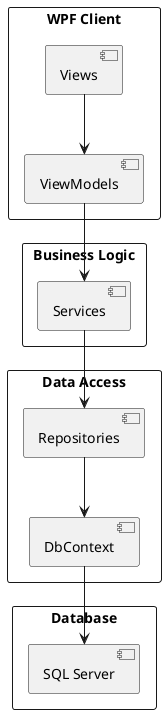 @startuml Layers
rectangle "WPF Client" {
  [Views]
  [ViewModels]
}

rectangle "Business Logic" {
  [Services]
}

rectangle "Data Access" {
  [Repositories]
  [DbContext]
}

rectangle "Database" {
  [SQL Server]
}

[Views] --> [ViewModels]
[ViewModels] --> [Services]
[Services] --> [Repositories]
[Repositories] --> [DbContext]
[DbContext] --> [SQL Server]
@enduml
